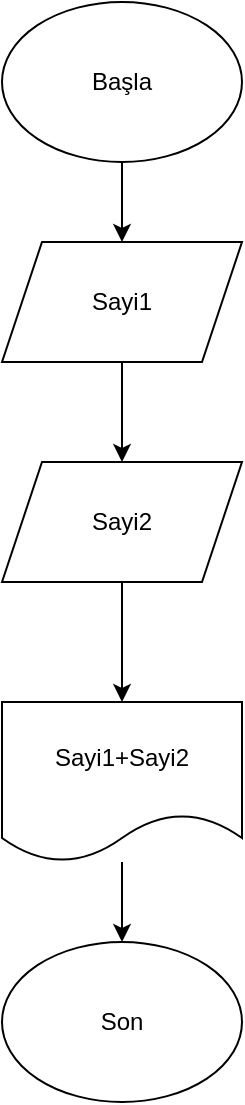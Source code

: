 <mxfile version="17.4.0" type="github">
  <diagram id="3njujTorpQs4fORfyofw" name="Page-1">
    <mxGraphModel dx="1102" dy="614" grid="1" gridSize="10" guides="1" tooltips="1" connect="1" arrows="1" fold="1" page="1" pageScale="1" pageWidth="827" pageHeight="1169" math="0" shadow="0">
      <root>
        <mxCell id="0" />
        <mxCell id="1" parent="0" />
        <mxCell id="hsL9XAnFpjKKZIZdOpRt-7" style="edgeStyle=orthogonalEdgeStyle;rounded=0;orthogonalLoop=1;jettySize=auto;html=1;entryX=0.5;entryY=0;entryDx=0;entryDy=0;" edge="1" parent="1" source="hsL9XAnFpjKKZIZdOpRt-1" target="hsL9XAnFpjKKZIZdOpRt-2">
          <mxGeometry relative="1" as="geometry" />
        </mxCell>
        <mxCell id="hsL9XAnFpjKKZIZdOpRt-1" value="Başla" style="ellipse;whiteSpace=wrap;html=1;" vertex="1" parent="1">
          <mxGeometry x="354" y="10" width="120" height="80" as="geometry" />
        </mxCell>
        <mxCell id="hsL9XAnFpjKKZIZdOpRt-8" style="edgeStyle=orthogonalEdgeStyle;rounded=0;orthogonalLoop=1;jettySize=auto;html=1;" edge="1" parent="1" source="hsL9XAnFpjKKZIZdOpRt-2" target="hsL9XAnFpjKKZIZdOpRt-4">
          <mxGeometry relative="1" as="geometry" />
        </mxCell>
        <mxCell id="hsL9XAnFpjKKZIZdOpRt-2" value="Sayi1" style="shape=parallelogram;perimeter=parallelogramPerimeter;whiteSpace=wrap;html=1;fixedSize=1;" vertex="1" parent="1">
          <mxGeometry x="354" y="130" width="120" height="60" as="geometry" />
        </mxCell>
        <mxCell id="hsL9XAnFpjKKZIZdOpRt-9" style="edgeStyle=orthogonalEdgeStyle;rounded=0;orthogonalLoop=1;jettySize=auto;html=1;" edge="1" parent="1" source="hsL9XAnFpjKKZIZdOpRt-4" target="hsL9XAnFpjKKZIZdOpRt-5">
          <mxGeometry relative="1" as="geometry" />
        </mxCell>
        <mxCell id="hsL9XAnFpjKKZIZdOpRt-4" value="Sayi2" style="shape=parallelogram;perimeter=parallelogramPerimeter;whiteSpace=wrap;html=1;fixedSize=1;" vertex="1" parent="1">
          <mxGeometry x="354" y="240" width="120" height="60" as="geometry" />
        </mxCell>
        <mxCell id="hsL9XAnFpjKKZIZdOpRt-10" style="edgeStyle=orthogonalEdgeStyle;rounded=0;orthogonalLoop=1;jettySize=auto;html=1;entryX=0.5;entryY=0;entryDx=0;entryDy=0;" edge="1" parent="1" source="hsL9XAnFpjKKZIZdOpRt-5" target="hsL9XAnFpjKKZIZdOpRt-6">
          <mxGeometry relative="1" as="geometry" />
        </mxCell>
        <mxCell id="hsL9XAnFpjKKZIZdOpRt-5" value="Sayi1+Sayi2" style="shape=document;whiteSpace=wrap;html=1;boundedLbl=1;" vertex="1" parent="1">
          <mxGeometry x="354" y="360" width="120" height="80" as="geometry" />
        </mxCell>
        <mxCell id="hsL9XAnFpjKKZIZdOpRt-6" value="Son" style="ellipse;whiteSpace=wrap;html=1;" vertex="1" parent="1">
          <mxGeometry x="354" y="480" width="120" height="80" as="geometry" />
        </mxCell>
      </root>
    </mxGraphModel>
  </diagram>
</mxfile>
